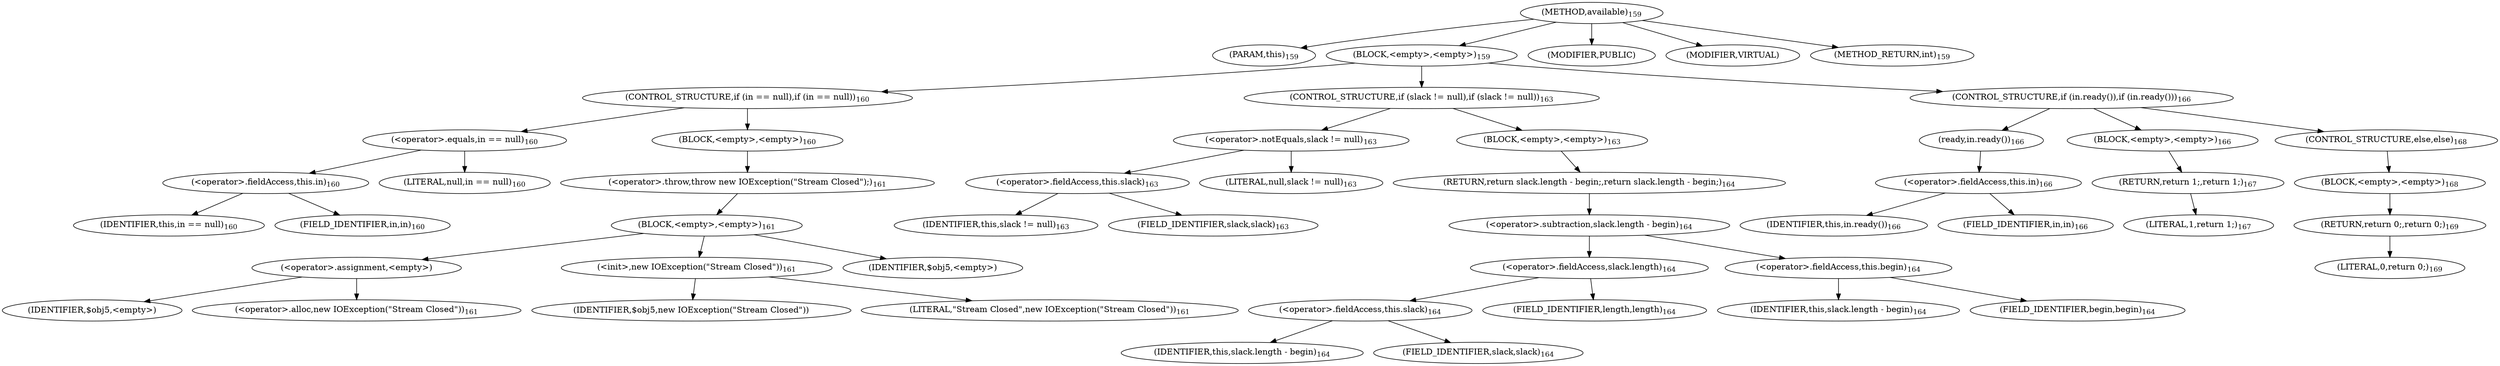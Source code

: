 digraph "available" {  
"344" [label = <(METHOD,available)<SUB>159</SUB>> ]
"345" [label = <(PARAM,this)<SUB>159</SUB>> ]
"346" [label = <(BLOCK,&lt;empty&gt;,&lt;empty&gt;)<SUB>159</SUB>> ]
"347" [label = <(CONTROL_STRUCTURE,if (in == null),if (in == null))<SUB>160</SUB>> ]
"348" [label = <(&lt;operator&gt;.equals,in == null)<SUB>160</SUB>> ]
"349" [label = <(&lt;operator&gt;.fieldAccess,this.in)<SUB>160</SUB>> ]
"350" [label = <(IDENTIFIER,this,in == null)<SUB>160</SUB>> ]
"351" [label = <(FIELD_IDENTIFIER,in,in)<SUB>160</SUB>> ]
"352" [label = <(LITERAL,null,in == null)<SUB>160</SUB>> ]
"353" [label = <(BLOCK,&lt;empty&gt;,&lt;empty&gt;)<SUB>160</SUB>> ]
"354" [label = <(&lt;operator&gt;.throw,throw new IOException(&quot;Stream Closed&quot;);)<SUB>161</SUB>> ]
"355" [label = <(BLOCK,&lt;empty&gt;,&lt;empty&gt;)<SUB>161</SUB>> ]
"356" [label = <(&lt;operator&gt;.assignment,&lt;empty&gt;)> ]
"357" [label = <(IDENTIFIER,$obj5,&lt;empty&gt;)> ]
"358" [label = <(&lt;operator&gt;.alloc,new IOException(&quot;Stream Closed&quot;))<SUB>161</SUB>> ]
"359" [label = <(&lt;init&gt;,new IOException(&quot;Stream Closed&quot;))<SUB>161</SUB>> ]
"360" [label = <(IDENTIFIER,$obj5,new IOException(&quot;Stream Closed&quot;))> ]
"361" [label = <(LITERAL,&quot;Stream Closed&quot;,new IOException(&quot;Stream Closed&quot;))<SUB>161</SUB>> ]
"362" [label = <(IDENTIFIER,$obj5,&lt;empty&gt;)> ]
"363" [label = <(CONTROL_STRUCTURE,if (slack != null),if (slack != null))<SUB>163</SUB>> ]
"364" [label = <(&lt;operator&gt;.notEquals,slack != null)<SUB>163</SUB>> ]
"365" [label = <(&lt;operator&gt;.fieldAccess,this.slack)<SUB>163</SUB>> ]
"366" [label = <(IDENTIFIER,this,slack != null)<SUB>163</SUB>> ]
"367" [label = <(FIELD_IDENTIFIER,slack,slack)<SUB>163</SUB>> ]
"368" [label = <(LITERAL,null,slack != null)<SUB>163</SUB>> ]
"369" [label = <(BLOCK,&lt;empty&gt;,&lt;empty&gt;)<SUB>163</SUB>> ]
"370" [label = <(RETURN,return slack.length - begin;,return slack.length - begin;)<SUB>164</SUB>> ]
"371" [label = <(&lt;operator&gt;.subtraction,slack.length - begin)<SUB>164</SUB>> ]
"372" [label = <(&lt;operator&gt;.fieldAccess,slack.length)<SUB>164</SUB>> ]
"373" [label = <(&lt;operator&gt;.fieldAccess,this.slack)<SUB>164</SUB>> ]
"374" [label = <(IDENTIFIER,this,slack.length - begin)<SUB>164</SUB>> ]
"375" [label = <(FIELD_IDENTIFIER,slack,slack)<SUB>164</SUB>> ]
"376" [label = <(FIELD_IDENTIFIER,length,length)<SUB>164</SUB>> ]
"377" [label = <(&lt;operator&gt;.fieldAccess,this.begin)<SUB>164</SUB>> ]
"378" [label = <(IDENTIFIER,this,slack.length - begin)<SUB>164</SUB>> ]
"379" [label = <(FIELD_IDENTIFIER,begin,begin)<SUB>164</SUB>> ]
"380" [label = <(CONTROL_STRUCTURE,if (in.ready()),if (in.ready()))<SUB>166</SUB>> ]
"381" [label = <(ready,in.ready())<SUB>166</SUB>> ]
"382" [label = <(&lt;operator&gt;.fieldAccess,this.in)<SUB>166</SUB>> ]
"383" [label = <(IDENTIFIER,this,in.ready())<SUB>166</SUB>> ]
"384" [label = <(FIELD_IDENTIFIER,in,in)<SUB>166</SUB>> ]
"385" [label = <(BLOCK,&lt;empty&gt;,&lt;empty&gt;)<SUB>166</SUB>> ]
"386" [label = <(RETURN,return 1;,return 1;)<SUB>167</SUB>> ]
"387" [label = <(LITERAL,1,return 1;)<SUB>167</SUB>> ]
"388" [label = <(CONTROL_STRUCTURE,else,else)<SUB>168</SUB>> ]
"389" [label = <(BLOCK,&lt;empty&gt;,&lt;empty&gt;)<SUB>168</SUB>> ]
"390" [label = <(RETURN,return 0;,return 0;)<SUB>169</SUB>> ]
"391" [label = <(LITERAL,0,return 0;)<SUB>169</SUB>> ]
"392" [label = <(MODIFIER,PUBLIC)> ]
"393" [label = <(MODIFIER,VIRTUAL)> ]
"394" [label = <(METHOD_RETURN,int)<SUB>159</SUB>> ]
  "344" -> "345" 
  "344" -> "346" 
  "344" -> "392" 
  "344" -> "393" 
  "344" -> "394" 
  "346" -> "347" 
  "346" -> "363" 
  "346" -> "380" 
  "347" -> "348" 
  "347" -> "353" 
  "348" -> "349" 
  "348" -> "352" 
  "349" -> "350" 
  "349" -> "351" 
  "353" -> "354" 
  "354" -> "355" 
  "355" -> "356" 
  "355" -> "359" 
  "355" -> "362" 
  "356" -> "357" 
  "356" -> "358" 
  "359" -> "360" 
  "359" -> "361" 
  "363" -> "364" 
  "363" -> "369" 
  "364" -> "365" 
  "364" -> "368" 
  "365" -> "366" 
  "365" -> "367" 
  "369" -> "370" 
  "370" -> "371" 
  "371" -> "372" 
  "371" -> "377" 
  "372" -> "373" 
  "372" -> "376" 
  "373" -> "374" 
  "373" -> "375" 
  "377" -> "378" 
  "377" -> "379" 
  "380" -> "381" 
  "380" -> "385" 
  "380" -> "388" 
  "381" -> "382" 
  "382" -> "383" 
  "382" -> "384" 
  "385" -> "386" 
  "386" -> "387" 
  "388" -> "389" 
  "389" -> "390" 
  "390" -> "391" 
}
